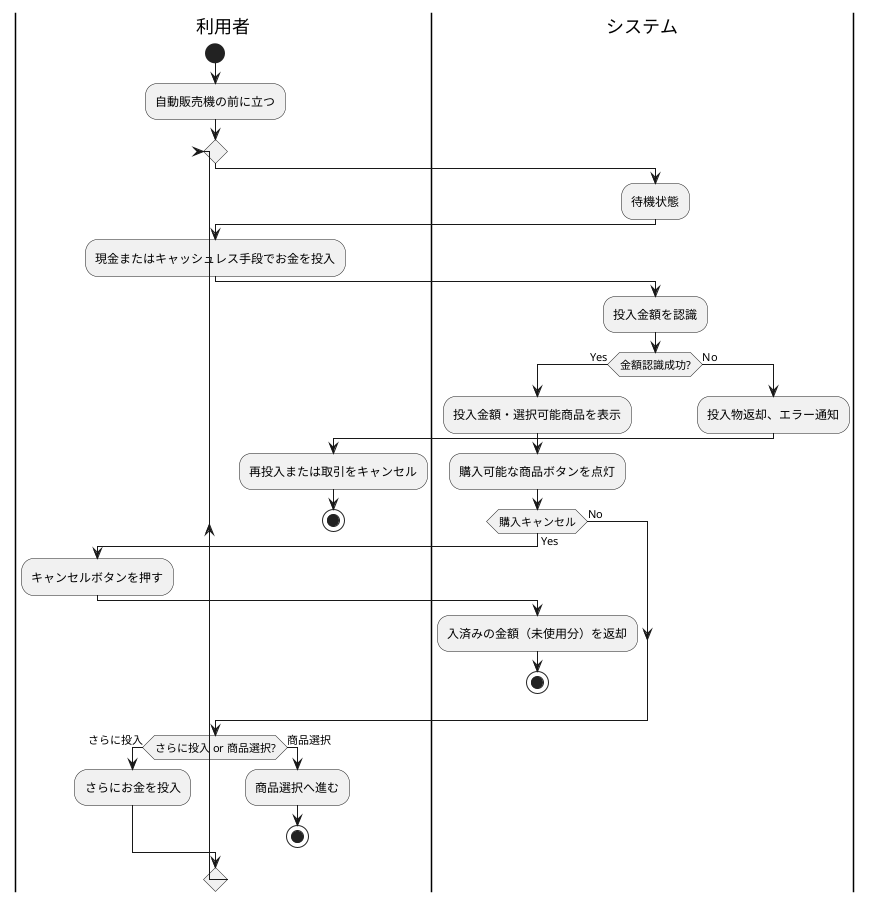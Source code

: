 @startuml
|利用者|
start
:自動販売機の前に立つ;
repeat
|システム|
:待機状態;

|利用者|
:現金またはキャッシュレス手段でお金を投入;

|システム|
:投入金額を認識;
if (金額認識成功?) then (Yes)
  :投入金額・選択可能商品を表示;
  :購入可能な商品ボタンを点灯;
  if (購入キャンセル) then (Yes)
    |利用者|
    :キャンセルボタンを押す;
    |システム|
    :入済みの金額（未使用分）を返却;
    stop
  else (No)
  endif
else (No)
  |システム|
  :投入物返却、エラー通知;
  |利用者|
  :再投入または取引をキャンセル;
  stop
endif

|利用者|
if (さらに投入 or 商品選択?) then (さらに投入)
  :さらにお金を投入;
else (商品選択)
  :商品選択へ進む;
  stop
endif
repeat while ()

@enduml